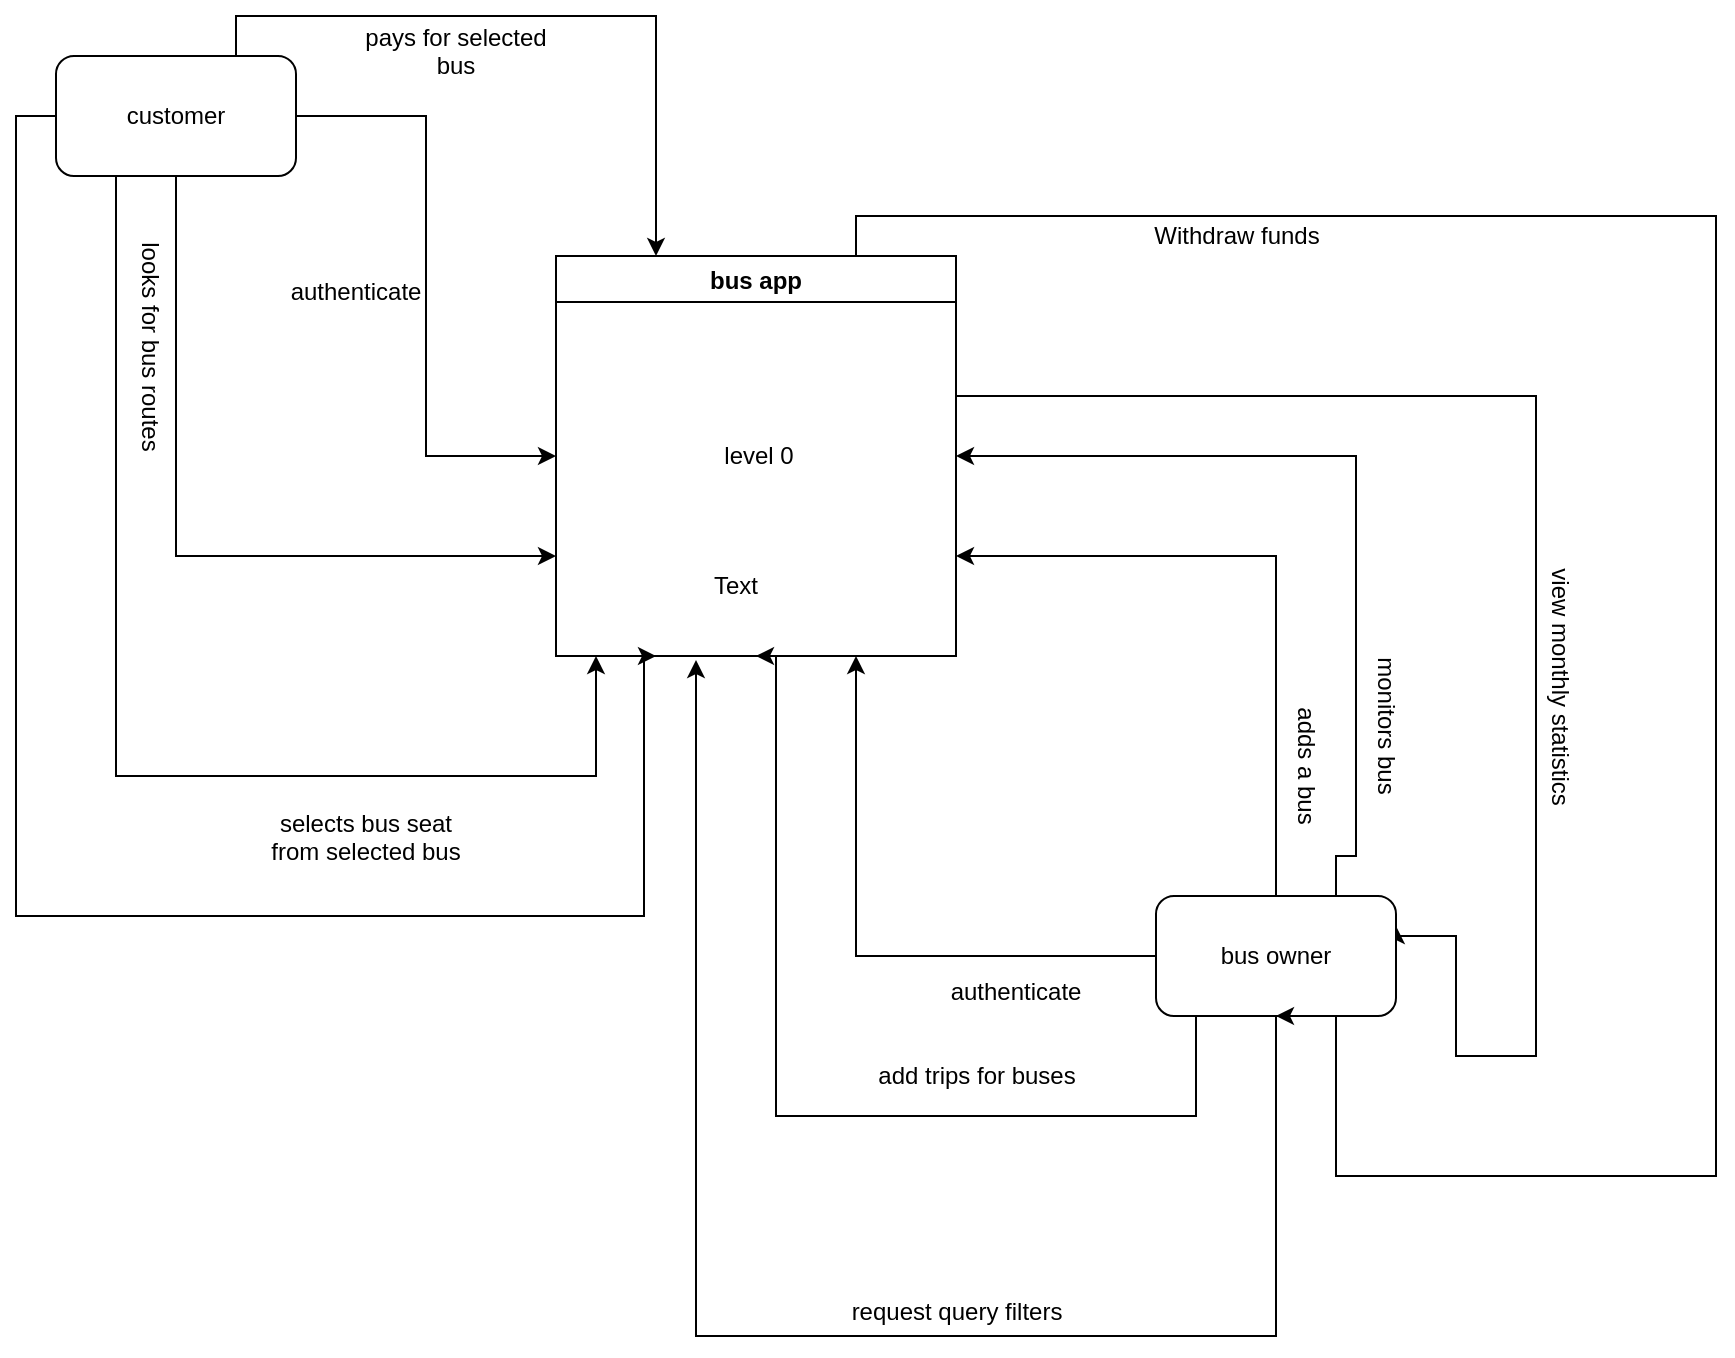 <mxfile version="16.5.2" type="github">
  <diagram id="C5RBs43oDa-KdzZeNtuy" name="Page-1">
    <mxGraphModel dx="1102" dy="613" grid="1" gridSize="10" guides="1" tooltips="1" connect="1" arrows="1" fold="1" page="1" pageScale="1" pageWidth="827" pageHeight="1169" math="0" shadow="0">
      <root>
        <mxCell id="WIyWlLk6GJQsqaUBKTNV-0" />
        <mxCell id="WIyWlLk6GJQsqaUBKTNV-1" parent="WIyWlLk6GJQsqaUBKTNV-0" />
        <mxCell id="MKhnatG8bHOfvj1POLxw-29" style="edgeStyle=orthogonalEdgeStyle;rounded=0;orthogonalLoop=1;jettySize=auto;html=1;exitX=0.5;exitY=1;exitDx=0;exitDy=0;entryX=0.5;entryY=1;entryDx=0;entryDy=0;" edge="1" parent="WIyWlLk6GJQsqaUBKTNV-1" source="MKhnatG8bHOfvj1POLxw-16" target="MKhnatG8bHOfvj1POLxw-0">
          <mxGeometry relative="1" as="geometry">
            <Array as="points">
              <mxPoint x="640" y="520" />
              <mxPoint x="640" y="570" />
              <mxPoint x="430" y="570" />
              <mxPoint x="430" y="340" />
            </Array>
          </mxGeometry>
        </mxCell>
        <mxCell id="MKhnatG8bHOfvj1POLxw-3" style="edgeStyle=orthogonalEdgeStyle;rounded=0;orthogonalLoop=1;jettySize=auto;html=1;entryX=0;entryY=0.5;entryDx=0;entryDy=0;" edge="1" parent="WIyWlLk6GJQsqaUBKTNV-1" source="MKhnatG8bHOfvj1POLxw-1" target="MKhnatG8bHOfvj1POLxw-0">
          <mxGeometry relative="1" as="geometry" />
        </mxCell>
        <mxCell id="MKhnatG8bHOfvj1POLxw-5" style="edgeStyle=orthogonalEdgeStyle;rounded=0;orthogonalLoop=1;jettySize=auto;html=1;entryX=0;entryY=0.75;entryDx=0;entryDy=0;exitX=0.5;exitY=1;exitDx=0;exitDy=0;" edge="1" parent="WIyWlLk6GJQsqaUBKTNV-1" source="MKhnatG8bHOfvj1POLxw-1" target="MKhnatG8bHOfvj1POLxw-0">
          <mxGeometry relative="1" as="geometry">
            <Array as="points">
              <mxPoint x="130" y="290" />
            </Array>
          </mxGeometry>
        </mxCell>
        <mxCell id="MKhnatG8bHOfvj1POLxw-7" style="edgeStyle=orthogonalEdgeStyle;rounded=0;orthogonalLoop=1;jettySize=auto;html=1;exitX=0.25;exitY=1;exitDx=0;exitDy=0;" edge="1" parent="WIyWlLk6GJQsqaUBKTNV-1" source="MKhnatG8bHOfvj1POLxw-1">
          <mxGeometry relative="1" as="geometry">
            <mxPoint x="340" y="340" as="targetPoint" />
            <Array as="points">
              <mxPoint x="100" y="400" />
              <mxPoint x="340" y="400" />
            </Array>
          </mxGeometry>
        </mxCell>
        <mxCell id="MKhnatG8bHOfvj1POLxw-13" style="edgeStyle=orthogonalEdgeStyle;rounded=0;orthogonalLoop=1;jettySize=auto;html=1;exitX=0.75;exitY=0;exitDx=0;exitDy=0;entryX=0.25;entryY=0;entryDx=0;entryDy=0;" edge="1" parent="WIyWlLk6GJQsqaUBKTNV-1" source="MKhnatG8bHOfvj1POLxw-1" target="MKhnatG8bHOfvj1POLxw-0">
          <mxGeometry relative="1" as="geometry" />
        </mxCell>
        <mxCell id="MKhnatG8bHOfvj1POLxw-15" style="edgeStyle=orthogonalEdgeStyle;rounded=0;orthogonalLoop=1;jettySize=auto;html=1;exitX=0;exitY=0.5;exitDx=0;exitDy=0;entryX=0.25;entryY=1;entryDx=0;entryDy=0;" edge="1" parent="WIyWlLk6GJQsqaUBKTNV-1" source="MKhnatG8bHOfvj1POLxw-1" target="MKhnatG8bHOfvj1POLxw-0">
          <mxGeometry relative="1" as="geometry">
            <Array as="points">
              <mxPoint x="50" y="70" />
              <mxPoint x="50" y="470" />
              <mxPoint x="364" y="470" />
            </Array>
          </mxGeometry>
        </mxCell>
        <mxCell id="MKhnatG8bHOfvj1POLxw-1" value="customer" style="rounded=1;whiteSpace=wrap;html=1;" vertex="1" parent="WIyWlLk6GJQsqaUBKTNV-1">
          <mxGeometry x="70" y="40" width="120" height="60" as="geometry" />
        </mxCell>
        <mxCell id="MKhnatG8bHOfvj1POLxw-4" value="&lt;div&gt;authenticate&lt;/div&gt;&lt;div&gt;&lt;br&gt;&lt;/div&gt;" style="text;html=1;strokeColor=none;fillColor=none;align=center;verticalAlign=middle;whiteSpace=wrap;rounded=0;" vertex="1" parent="WIyWlLk6GJQsqaUBKTNV-1">
          <mxGeometry x="190" y="150" width="60" height="30" as="geometry" />
        </mxCell>
        <mxCell id="MKhnatG8bHOfvj1POLxw-6" value="&lt;div&gt;looks for bus routes&lt;/div&gt;&lt;div&gt;&lt;br&gt;&lt;/div&gt;" style="text;html=1;align=center;verticalAlign=middle;resizable=0;points=[];autosize=1;strokeColor=none;fillColor=none;rotation=90;" vertex="1" parent="WIyWlLk6GJQsqaUBKTNV-1">
          <mxGeometry x="50" y="170" width="120" height="30" as="geometry" />
        </mxCell>
        <mxCell id="MKhnatG8bHOfvj1POLxw-8" value="&lt;div&gt;selects bus seat from selected bus&lt;/div&gt;&lt;div&gt;&lt;br&gt;&lt;/div&gt;&lt;div&gt;&lt;br&gt;&lt;/div&gt;" style="text;html=1;strokeColor=none;fillColor=none;align=center;verticalAlign=middle;whiteSpace=wrap;rounded=0;" vertex="1" parent="WIyWlLk6GJQsqaUBKTNV-1">
          <mxGeometry x="170" y="430" width="110" height="30" as="geometry" />
        </mxCell>
        <mxCell id="MKhnatG8bHOfvj1POLxw-14" value="&lt;div&gt;pays for selected bus&lt;/div&gt;&lt;div&gt;&lt;br&gt;&lt;/div&gt;" style="text;html=1;strokeColor=none;fillColor=none;align=center;verticalAlign=middle;whiteSpace=wrap;rounded=0;" vertex="1" parent="WIyWlLk6GJQsqaUBKTNV-1">
          <mxGeometry x="220" y="30" width="100" height="30" as="geometry" />
        </mxCell>
        <mxCell id="MKhnatG8bHOfvj1POLxw-17" style="edgeStyle=orthogonalEdgeStyle;rounded=0;orthogonalLoop=1;jettySize=auto;html=1;exitX=0;exitY=0.5;exitDx=0;exitDy=0;entryX=0.75;entryY=1;entryDx=0;entryDy=0;" edge="1" parent="WIyWlLk6GJQsqaUBKTNV-1" source="MKhnatG8bHOfvj1POLxw-16" target="MKhnatG8bHOfvj1POLxw-0">
          <mxGeometry relative="1" as="geometry" />
        </mxCell>
        <mxCell id="MKhnatG8bHOfvj1POLxw-19" style="edgeStyle=orthogonalEdgeStyle;rounded=0;orthogonalLoop=1;jettySize=auto;html=1;exitX=0.5;exitY=0;exitDx=0;exitDy=0;entryX=1;entryY=0.75;entryDx=0;entryDy=0;" edge="1" parent="WIyWlLk6GJQsqaUBKTNV-1" source="MKhnatG8bHOfvj1POLxw-16" target="MKhnatG8bHOfvj1POLxw-0">
          <mxGeometry relative="1" as="geometry" />
        </mxCell>
        <mxCell id="MKhnatG8bHOfvj1POLxw-24" style="edgeStyle=orthogonalEdgeStyle;rounded=0;orthogonalLoop=1;jettySize=auto;html=1;startArrow=none;entryX=1;entryY=0.25;entryDx=0;entryDy=0;" edge="1" parent="WIyWlLk6GJQsqaUBKTNV-1" source="MKhnatG8bHOfvj1POLxw-0" target="MKhnatG8bHOfvj1POLxw-16">
          <mxGeometry relative="1" as="geometry">
            <mxPoint x="520" y="210" as="sourcePoint" />
            <mxPoint x="740" y="510" as="targetPoint" />
            <Array as="points">
              <mxPoint x="810" y="210" />
              <mxPoint x="810" y="540" />
              <mxPoint x="770" y="540" />
              <mxPoint x="770" y="480" />
              <mxPoint x="740" y="480" />
            </Array>
          </mxGeometry>
        </mxCell>
        <mxCell id="MKhnatG8bHOfvj1POLxw-22" style="edgeStyle=orthogonalEdgeStyle;rounded=0;orthogonalLoop=1;jettySize=auto;html=1;exitX=1;exitY=0.5;exitDx=0;exitDy=0;entryX=1;entryY=0.5;entryDx=0;entryDy=0;" edge="1" parent="WIyWlLk6GJQsqaUBKTNV-1" source="MKhnatG8bHOfvj1POLxw-16" target="MKhnatG8bHOfvj1POLxw-0">
          <mxGeometry relative="1" as="geometry">
            <Array as="points">
              <mxPoint x="710" y="490" />
              <mxPoint x="710" y="440" />
              <mxPoint x="720" y="440" />
              <mxPoint x="720" y="240" />
            </Array>
          </mxGeometry>
        </mxCell>
        <mxCell id="MKhnatG8bHOfvj1POLxw-38" style="edgeStyle=orthogonalEdgeStyle;rounded=0;orthogonalLoop=1;jettySize=auto;html=1;exitX=0.5;exitY=1;exitDx=0;exitDy=0;" edge="1" parent="WIyWlLk6GJQsqaUBKTNV-1" source="MKhnatG8bHOfvj1POLxw-16">
          <mxGeometry relative="1" as="geometry">
            <mxPoint x="390" y="342" as="targetPoint" />
            <Array as="points">
              <mxPoint x="680" y="680" />
              <mxPoint x="390" y="680" />
            </Array>
          </mxGeometry>
        </mxCell>
        <mxCell id="MKhnatG8bHOfvj1POLxw-16" value="bus owner" style="rounded=1;whiteSpace=wrap;html=1;" vertex="1" parent="WIyWlLk6GJQsqaUBKTNV-1">
          <mxGeometry x="620" y="460" width="120" height="60" as="geometry" />
        </mxCell>
        <mxCell id="MKhnatG8bHOfvj1POLxw-18" value="&lt;div&gt;authenticate&lt;/div&gt;&lt;div&gt;&lt;br&gt;&lt;/div&gt;" style="text;html=1;strokeColor=none;fillColor=none;align=center;verticalAlign=middle;whiteSpace=wrap;rounded=0;" vertex="1" parent="WIyWlLk6GJQsqaUBKTNV-1">
          <mxGeometry x="520" y="500" width="60" height="30" as="geometry" />
        </mxCell>
        <mxCell id="MKhnatG8bHOfvj1POLxw-20" value="adds a bus" style="text;html=1;strokeColor=none;fillColor=none;align=center;verticalAlign=middle;whiteSpace=wrap;rounded=0;rotation=90;" vertex="1" parent="WIyWlLk6GJQsqaUBKTNV-1">
          <mxGeometry x="640" y="380" width="110" height="30" as="geometry" />
        </mxCell>
        <mxCell id="MKhnatG8bHOfvj1POLxw-23" value="monitors bus " style="text;html=1;strokeColor=none;fillColor=none;align=center;verticalAlign=middle;whiteSpace=wrap;rounded=0;rotation=90;" vertex="1" parent="WIyWlLk6GJQsqaUBKTNV-1">
          <mxGeometry x="680" y="360" width="110" height="30" as="geometry" />
        </mxCell>
        <mxCell id="MKhnatG8bHOfvj1POLxw-25" value="Text" style="text;html=1;strokeColor=none;fillColor=none;align=center;verticalAlign=middle;whiteSpace=wrap;rounded=0;" vertex="1" parent="WIyWlLk6GJQsqaUBKTNV-1">
          <mxGeometry x="380" y="290" width="60" height="30" as="geometry" />
        </mxCell>
        <mxCell id="MKhnatG8bHOfvj1POLxw-26" value="&lt;div&gt;view monthly statistics &lt;br&gt;&lt;/div&gt;&lt;div&gt;&lt;br&gt;&lt;/div&gt;" style="text;html=1;align=center;verticalAlign=middle;resizable=0;points=[];autosize=1;strokeColor=none;fillColor=none;rotation=90;" vertex="1" parent="WIyWlLk6GJQsqaUBKTNV-1">
          <mxGeometry x="750" y="340" width="130" height="30" as="geometry" />
        </mxCell>
        <mxCell id="MKhnatG8bHOfvj1POLxw-30" value="add trips for buses " style="text;html=1;align=center;verticalAlign=middle;resizable=0;points=[];autosize=1;strokeColor=none;fillColor=none;" vertex="1" parent="WIyWlLk6GJQsqaUBKTNV-1">
          <mxGeometry x="475" y="540" width="110" height="20" as="geometry" />
        </mxCell>
        <mxCell id="MKhnatG8bHOfvj1POLxw-35" style="edgeStyle=orthogonalEdgeStyle;rounded=0;orthogonalLoop=1;jettySize=auto;html=1;exitX=0.75;exitY=0;exitDx=0;exitDy=0;entryX=0.5;entryY=1;entryDx=0;entryDy=0;" edge="1" parent="WIyWlLk6GJQsqaUBKTNV-1" source="MKhnatG8bHOfvj1POLxw-0" target="MKhnatG8bHOfvj1POLxw-16">
          <mxGeometry relative="1" as="geometry">
            <mxPoint x="870" y="758" as="targetPoint" />
            <Array as="points">
              <mxPoint x="470" y="120" />
              <mxPoint x="900" y="120" />
              <mxPoint x="900" y="600" />
              <mxPoint x="710" y="600" />
              <mxPoint x="710" y="520" />
            </Array>
          </mxGeometry>
        </mxCell>
        <mxCell id="MKhnatG8bHOfvj1POLxw-0" value="bus app" style="swimlane;" vertex="1" parent="WIyWlLk6GJQsqaUBKTNV-1">
          <mxGeometry x="320" y="140" width="200" height="200" as="geometry" />
        </mxCell>
        <mxCell id="MKhnatG8bHOfvj1POLxw-2" value="level 0" style="text;html=1;align=center;verticalAlign=middle;resizable=0;points=[];autosize=1;strokeColor=none;fillColor=none;" vertex="1" parent="MKhnatG8bHOfvj1POLxw-0">
          <mxGeometry x="76" y="90" width="50" height="20" as="geometry" />
        </mxCell>
        <mxCell id="MKhnatG8bHOfvj1POLxw-36" value="Withdraw funds " style="text;html=1;align=center;verticalAlign=middle;resizable=0;points=[];autosize=1;strokeColor=none;fillColor=none;" vertex="1" parent="WIyWlLk6GJQsqaUBKTNV-1">
          <mxGeometry x="610" y="120" width="100" height="20" as="geometry" />
        </mxCell>
        <mxCell id="MKhnatG8bHOfvj1POLxw-40" value="&lt;div&gt;request query filters &lt;br&gt;&lt;/div&gt;&lt;div&gt;&lt;br&gt;&lt;/div&gt;" style="text;html=1;align=center;verticalAlign=middle;resizable=0;points=[];autosize=1;strokeColor=none;fillColor=none;" vertex="1" parent="WIyWlLk6GJQsqaUBKTNV-1">
          <mxGeometry x="460" y="660" width="120" height="30" as="geometry" />
        </mxCell>
      </root>
    </mxGraphModel>
  </diagram>
</mxfile>
